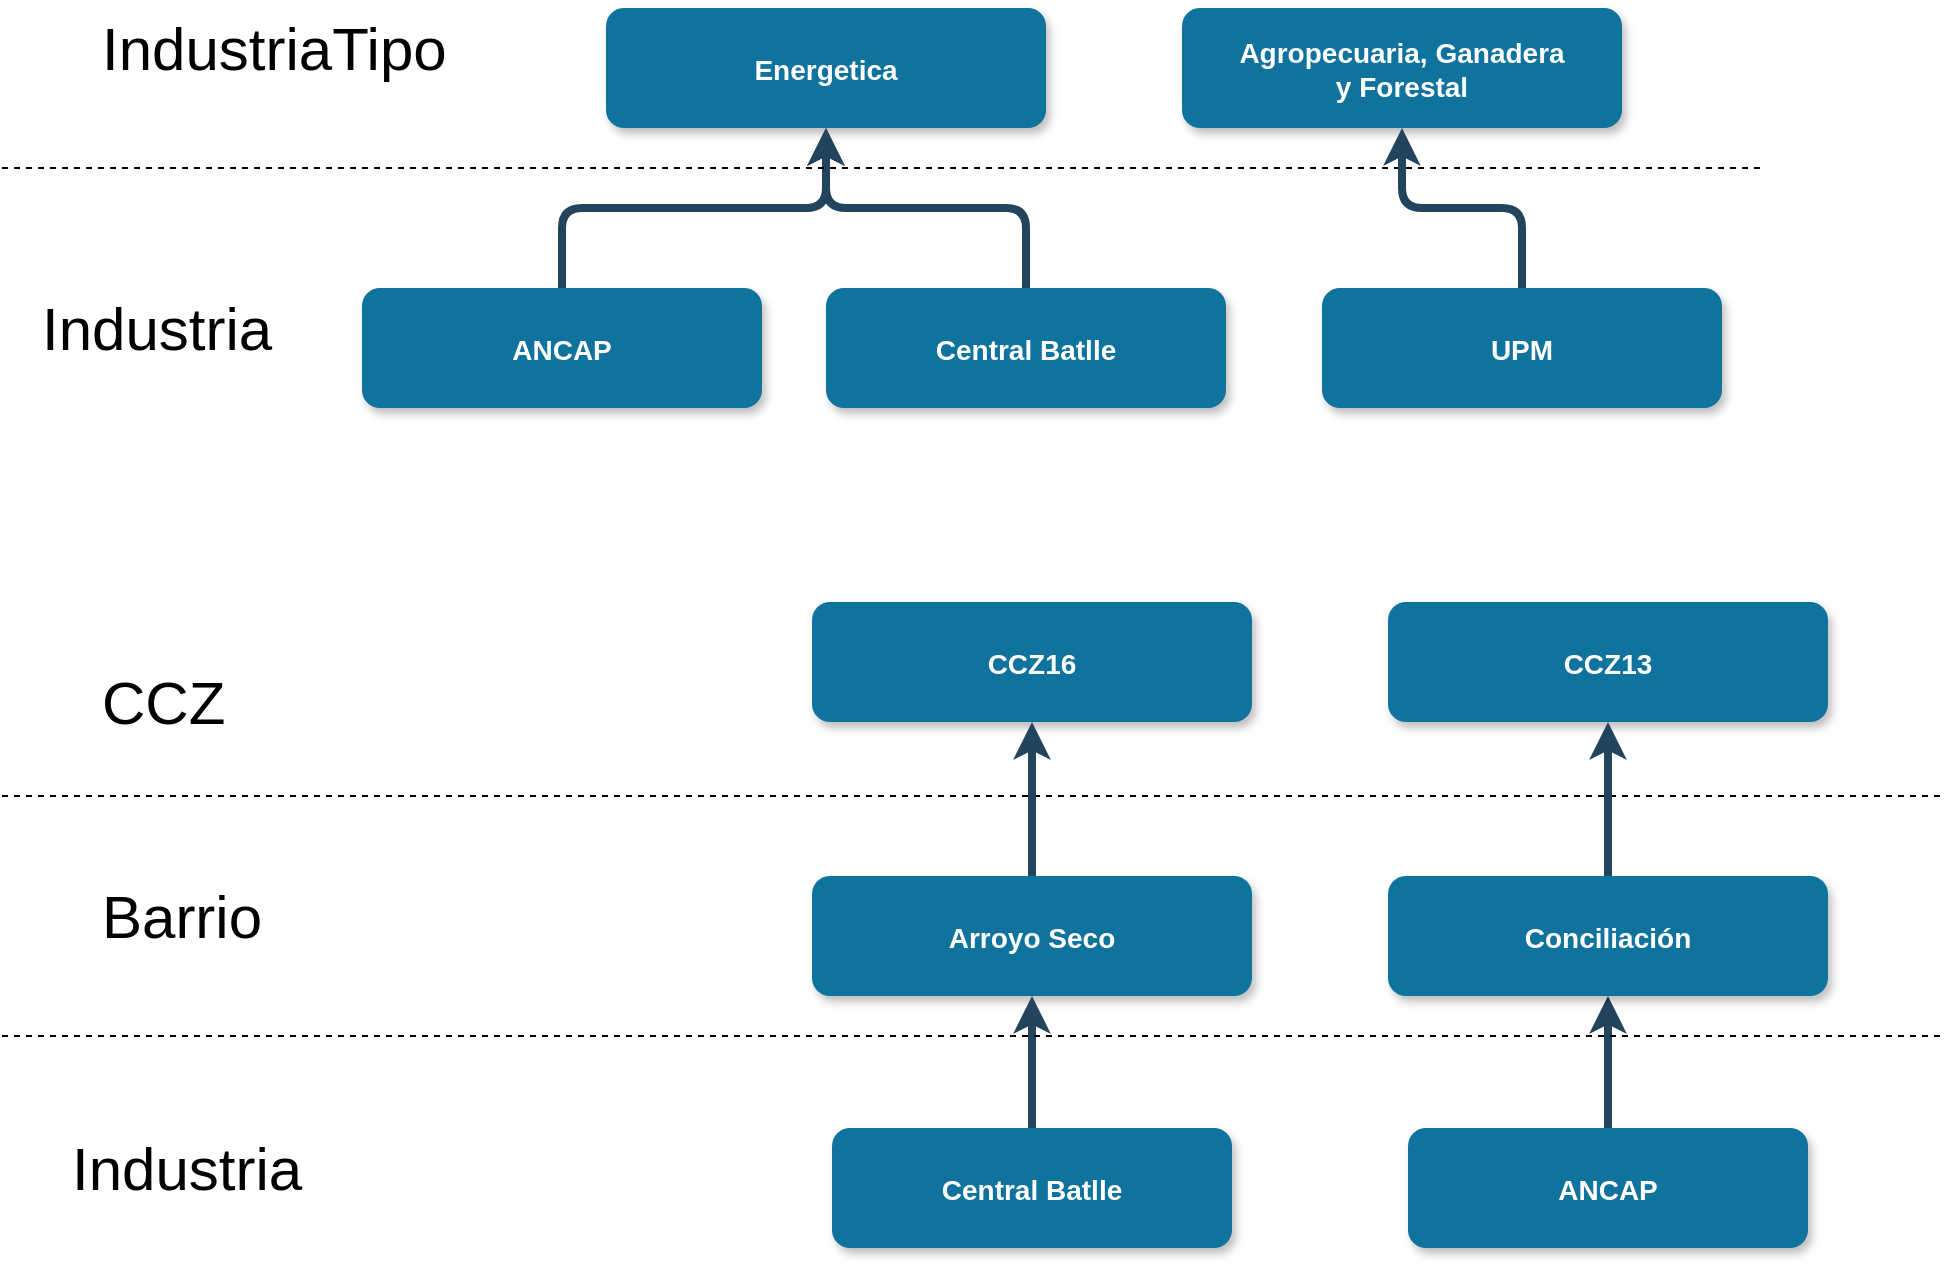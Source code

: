 <mxfile pages="1" version="11.2.5" type="device"><diagram name="Page-1" id="97916047-d0de-89f5-080d-49f4d83e522f"><mxGraphModel dx="1710" dy="970" grid="1" gridSize="10" guides="1" tooltips="1" connect="1" arrows="1" fold="1" page="1" pageScale="1.5" pageWidth="1169" pageHeight="827" background="#ffffff" math="0" shadow="0"><root><mxCell id="0"/><mxCell id="1" parent="0"/><mxCell id="3" value="Energetica" style="rounded=1;fillColor=#10739E;strokeColor=none;shadow=1;gradientColor=none;fontStyle=1;fontColor=#FFFFFF;fontSize=14;" parent="1" vertex="1"><mxGeometry x="462" y="520" width="220" height="60" as="geometry"/></mxCell><mxCell id="4" value="ANCAP" style="rounded=1;fillColor=#10739E;strokeColor=none;shadow=1;gradientColor=none;fontStyle=1;fontColor=#FFFFFF;fontSize=14;" parent="1" vertex="1"><mxGeometry x="340" y="660" width="200" height="60" as="geometry"/></mxCell><mxCell id="5" value="Central Batlle" style="rounded=1;fillColor=#10739E;strokeColor=none;shadow=1;gradientColor=none;fontStyle=1;fontColor=#FFFFFF;fontSize=14;" parent="1" vertex="1"><mxGeometry x="572" y="660" width="200" height="60" as="geometry"/></mxCell><mxCell id="30" value="" style="edgeStyle=elbowEdgeStyle;elbow=vertical;strokeWidth=4;endArrow=none;endFill=0;fontStyle=1;strokeColor=#23445D;startArrow=classic;startFill=1;" parent="1" source="3" target="5" edge="1"><mxGeometry x="-178" y="370" width="100" height="100" as="geometry"><mxPoint x="-178" y="470" as="sourcePoint"/><mxPoint x="-78" y="370" as="targetPoint"/></mxGeometry></mxCell><mxCell id="31" value="" style="edgeStyle=elbowEdgeStyle;elbow=vertical;strokeWidth=4;endArrow=none;endFill=0;fontStyle=1;strokeColor=#23445D;startArrow=classic;startFill=1;" parent="1" source="3" target="4" edge="1"><mxGeometry x="-178" y="370" width="100" height="100" as="geometry"><mxPoint x="-178" y="470" as="sourcePoint"/><mxPoint x="-78" y="370" as="targetPoint"/></mxGeometry></mxCell><mxCell id="QTA3s74rvzCE8CfixDN--69" value="" style="endArrow=none;dashed=1;html=1;" parent="1" edge="1"><mxGeometry width="50" height="50" relative="1" as="geometry"><mxPoint x="160" y="600" as="sourcePoint"/><mxPoint x="1040" y="600" as="targetPoint"/></mxGeometry></mxCell><mxCell id="QTA3s74rvzCE8CfixDN--79" value="&lt;span style=&quot;font-size: 30px&quot;&gt;IndustriaTipo&lt;/span&gt;" style="text;html=1;resizable=0;points=[];autosize=1;align=left;verticalAlign=top;spacingTop=-4;" parent="1" vertex="1"><mxGeometry x="208" y="520" width="190" height="20" as="geometry"/></mxCell><mxCell id="QTA3s74rvzCE8CfixDN--80" value="&lt;span style=&quot;font-size: 30px&quot;&gt;Industria&lt;/span&gt;" style="text;html=1;resizable=0;points=[];autosize=1;align=left;verticalAlign=top;spacingTop=-4;" parent="1" vertex="1"><mxGeometry x="178" y="660" width="130" height="20" as="geometry"/></mxCell><mxCell id="NQ0rVokurpIIM-F7yqAu-32" value="Agropecuaria, Ganadera&#10;y Forestal" style="rounded=1;fillColor=#10739E;strokeColor=none;shadow=1;gradientColor=none;fontStyle=1;fontColor=#FFFFFF;fontSize=14;" parent="1" vertex="1"><mxGeometry x="750" y="520" width="220" height="60" as="geometry"/></mxCell><mxCell id="csmf4gg9C_1OwPVgv_5f-32" value="UPM" style="rounded=1;fillColor=#10739E;strokeColor=none;shadow=1;gradientColor=none;fontStyle=1;fontColor=#FFFFFF;fontSize=14;" parent="1" vertex="1"><mxGeometry x="820" y="660" width="200" height="60" as="geometry"/></mxCell><mxCell id="csmf4gg9C_1OwPVgv_5f-33" value="" style="edgeStyle=elbowEdgeStyle;elbow=vertical;strokeWidth=4;endArrow=none;endFill=0;fontStyle=1;strokeColor=#23445D;entryX=0.5;entryY=0;entryDx=0;entryDy=0;exitX=0.5;exitY=1;exitDx=0;exitDy=0;startArrow=classic;startFill=1;" parent="1" source="NQ0rVokurpIIM-F7yqAu-32" target="csmf4gg9C_1OwPVgv_5f-32" edge="1"><mxGeometry x="-168" y="380" width="100" height="100" as="geometry"><mxPoint x="582" y="590" as="sourcePoint"/><mxPoint x="682" y="670" as="targetPoint"/></mxGeometry></mxCell><mxCell id="s2ZJTag49zi9cxmVawl5-32" value="Central Batlle" style="rounded=1;fillColor=#10739E;strokeColor=none;shadow=1;gradientColor=none;fontStyle=1;fontColor=#FFFFFF;fontSize=14;" vertex="1" parent="1"><mxGeometry x="575" y="1080" width="200" height="60" as="geometry"/></mxCell><mxCell id="s2ZJTag49zi9cxmVawl5-33" value="ANCAP" style="rounded=1;fillColor=#10739E;strokeColor=none;shadow=1;gradientColor=none;fontStyle=1;fontColor=#FFFFFF;fontSize=14;" vertex="1" parent="1"><mxGeometry x="863" y="1080" width="200" height="60" as="geometry"/></mxCell><mxCell id="s2ZJTag49zi9cxmVawl5-36" value="Arroyo Seco" style="rounded=1;fillColor=#10739E;strokeColor=none;shadow=1;gradientColor=none;fontStyle=1;fontColor=#FFFFFF;fontSize=14;" vertex="1" parent="1"><mxGeometry x="565" y="954" width="220" height="60" as="geometry"/></mxCell><mxCell id="s2ZJTag49zi9cxmVawl5-37" value="" style="edgeStyle=elbowEdgeStyle;elbow=vertical;strokeWidth=4;endArrow=none;endFill=0;fontStyle=1;strokeColor=#23445D;startArrow=classic;startFill=1;entryX=0.5;entryY=0;entryDx=0;entryDy=0;" edge="1" parent="1" source="s2ZJTag49zi9cxmVawl5-36" target="s2ZJTag49zi9cxmVawl5-32"><mxGeometry x="-75" y="804" width="100" height="100" as="geometry"><mxPoint x="-75" y="904" as="sourcePoint"/><mxPoint x="775" y="1094" as="targetPoint"/></mxGeometry></mxCell><mxCell id="s2ZJTag49zi9cxmVawl5-39" value="" style="edgeStyle=elbowEdgeStyle;elbow=vertical;strokeWidth=4;endArrow=none;endFill=0;fontStyle=1;strokeColor=#23445D;exitX=0.5;exitY=1;exitDx=0;exitDy=0;startArrow=classic;startFill=1;entryX=0.5;entryY=0;entryDx=0;entryDy=0;" edge="1" parent="1" source="s2ZJTag49zi9cxmVawl5-44" target="s2ZJTag49zi9cxmVawl5-33"><mxGeometry x="-75" y="804" width="100" height="100" as="geometry"><mxPoint x="-75" y="904" as="sourcePoint"/><mxPoint x="1003" y="1094" as="targetPoint"/></mxGeometry></mxCell><mxCell id="s2ZJTag49zi9cxmVawl5-42" value="" style="endArrow=none;dashed=1;html=1;" edge="1" parent="1"><mxGeometry width="50" height="50" relative="1" as="geometry"><mxPoint x="160.0" y="1034" as="sourcePoint"/><mxPoint x="1130" y="1034" as="targetPoint"/></mxGeometry></mxCell><mxCell id="s2ZJTag49zi9cxmVawl5-43" value="&lt;font size=&quot;1&quot;&gt;&lt;span style=&quot;font-size: 30px&quot;&gt;Barrio&lt;/span&gt;&lt;/font&gt;" style="text;html=1;resizable=0;points=[];autosize=1;align=left;verticalAlign=top;spacingTop=-4;" vertex="1" parent="1"><mxGeometry x="208" y="954" width="100" height="20" as="geometry"/></mxCell><mxCell id="s2ZJTag49zi9cxmVawl5-44" value="Conciliación" style="rounded=1;fillColor=#10739E;strokeColor=none;shadow=1;gradientColor=none;fontStyle=1;fontColor=#FFFFFF;fontSize=14;" vertex="1" parent="1"><mxGeometry x="853" y="954" width="220" height="60" as="geometry"/></mxCell><mxCell id="s2ZJTag49zi9cxmVawl5-45" value="&lt;font size=&quot;1&quot;&gt;&lt;span style=&quot;font-size: 30px&quot;&gt;CCZ&lt;/span&gt;&lt;/font&gt;" style="text;html=1;resizable=0;points=[];autosize=1;align=left;verticalAlign=top;spacingTop=-4;" vertex="1" parent="1"><mxGeometry x="208" y="847" width="80" height="20" as="geometry"/></mxCell><mxCell id="s2ZJTag49zi9cxmVawl5-46" value="" style="endArrow=none;dashed=1;html=1;" edge="1" parent="1"><mxGeometry width="50" height="50" relative="1" as="geometry"><mxPoint x="160.0" y="914" as="sourcePoint"/><mxPoint x="1130" y="914" as="targetPoint"/></mxGeometry></mxCell><mxCell id="s2ZJTag49zi9cxmVawl5-47" value="CCZ16" style="rounded=1;fillColor=#10739E;strokeColor=none;shadow=1;gradientColor=none;fontStyle=1;fontColor=#FFFFFF;fontSize=14;" vertex="1" parent="1"><mxGeometry x="565" y="817" width="220" height="60" as="geometry"/></mxCell><mxCell id="s2ZJTag49zi9cxmVawl5-49" value="CCZ13" style="rounded=1;fillColor=#10739E;strokeColor=none;shadow=1;gradientColor=none;fontStyle=1;fontColor=#FFFFFF;fontSize=14;" vertex="1" parent="1"><mxGeometry x="853" y="817" width="220" height="60" as="geometry"/></mxCell><mxCell id="s2ZJTag49zi9cxmVawl5-50" value="" style="edgeStyle=elbowEdgeStyle;elbow=vertical;strokeWidth=4;endArrow=none;endFill=0;fontStyle=1;strokeColor=#23445D;startArrow=classic;startFill=1;exitX=0.5;exitY=1;exitDx=0;exitDy=0;entryX=0.5;entryY=0;entryDx=0;entryDy=0;" edge="1" parent="1" source="s2ZJTag49zi9cxmVawl5-47" target="s2ZJTag49zi9cxmVawl5-36"><mxGeometry x="-65" y="814" width="100" height="100" as="geometry"><mxPoint x="685" y="1024" as="sourcePoint"/><mxPoint x="553" y="1104" as="targetPoint"/></mxGeometry></mxCell><mxCell id="s2ZJTag49zi9cxmVawl5-51" value="" style="edgeStyle=elbowEdgeStyle;elbow=vertical;strokeWidth=4;endArrow=none;endFill=0;fontStyle=1;strokeColor=#23445D;startArrow=classic;startFill=1;exitX=0.5;exitY=1;exitDx=0;exitDy=0;entryX=0.5;entryY=0;entryDx=0;entryDy=0;" edge="1" parent="1" source="s2ZJTag49zi9cxmVawl5-49" target="s2ZJTag49zi9cxmVawl5-44"><mxGeometry x="280" y="834" width="100" height="100" as="geometry"><mxPoint x="1020" y="897.333" as="sourcePoint"/><mxPoint x="1020" y="974" as="targetPoint"/></mxGeometry></mxCell><mxCell id="s2ZJTag49zi9cxmVawl5-53" value="&lt;span style=&quot;font-size: 30px&quot;&gt;Industria&lt;/span&gt;" style="text;html=1;resizable=0;points=[];autosize=1;align=left;verticalAlign=top;spacingTop=-4;" vertex="1" parent="1"><mxGeometry x="193" y="1080" width="130" height="20" as="geometry"/></mxCell></root></mxGraphModel></diagram></mxfile>
